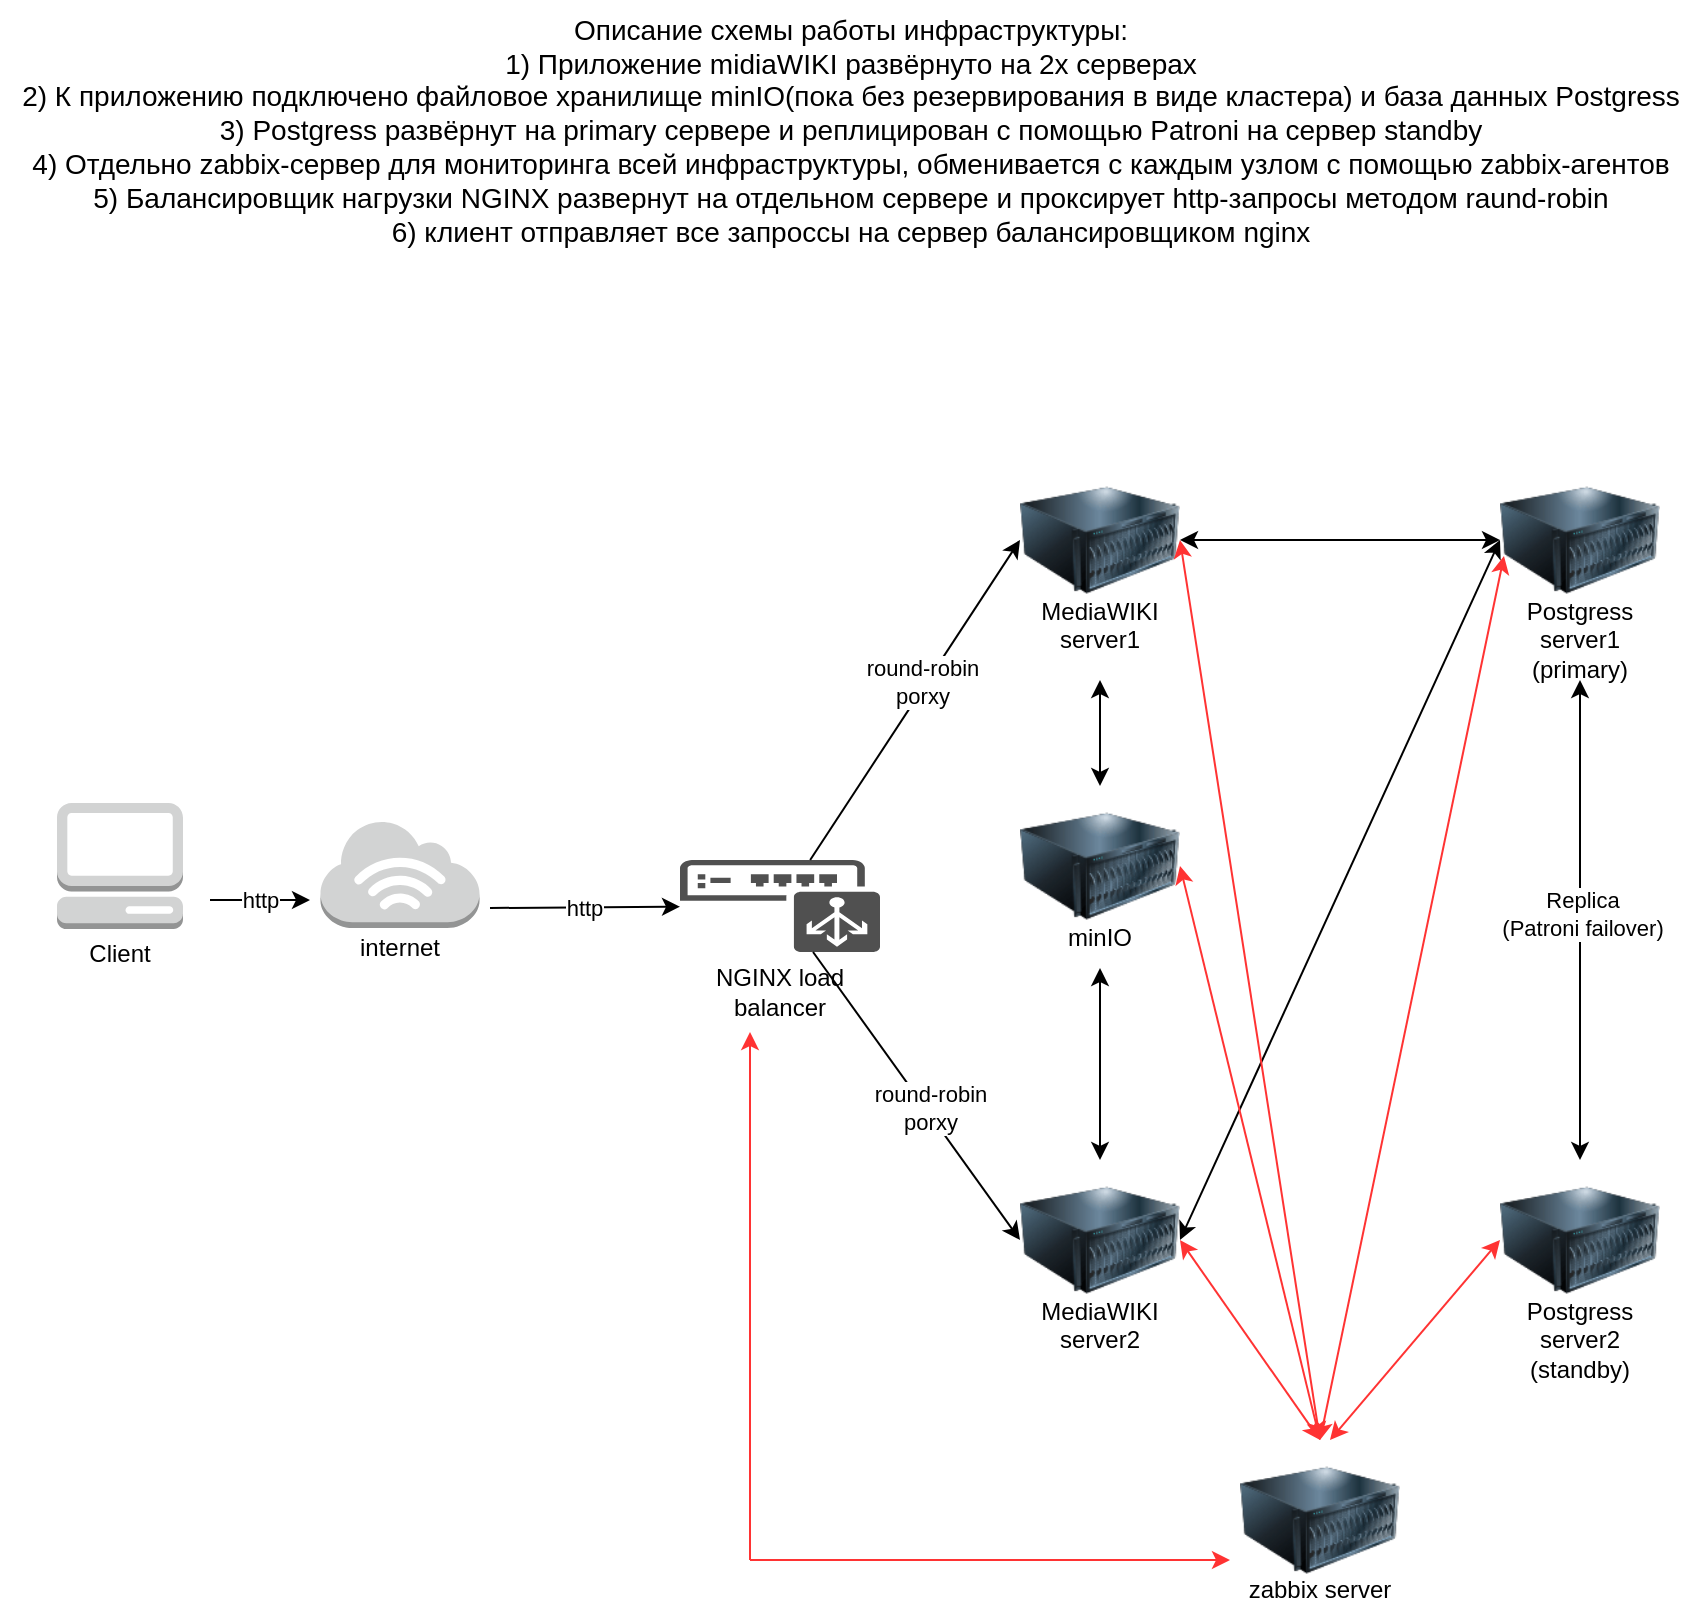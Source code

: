 <mxfile version="26.0.4">
  <diagram name="Page-1" id="7qHimAvfUeKamW3vZAAf">
    <mxGraphModel dx="714" dy="796" grid="1" gridSize="10" guides="1" tooltips="1" connect="1" arrows="1" fold="1" page="1" pageScale="1" pageWidth="850" pageHeight="1100" math="0" shadow="0">
      <root>
        <mxCell id="0" />
        <mxCell id="1" parent="0" />
        <mxCell id="t03cyn1CKyg57zqmeGDH-1" value="" style="image;html=1;image=img/lib/clip_art/computers/Server_128x128.png" parent="1" vertex="1">
          <mxGeometry x="510" y="320" width="80" height="80" as="geometry" />
        </mxCell>
        <mxCell id="t03cyn1CKyg57zqmeGDH-2" value="" style="image;html=1;image=img/lib/clip_art/computers/Server_128x128.png" parent="1" vertex="1">
          <mxGeometry x="510" y="670" width="80" height="80" as="geometry" />
        </mxCell>
        <mxCell id="t03cyn1CKyg57zqmeGDH-3" value="" style="image;html=1;image=img/lib/clip_art/computers/Server_128x128.png" parent="1" vertex="1">
          <mxGeometry x="750" y="320" width="80" height="80" as="geometry" />
        </mxCell>
        <mxCell id="t03cyn1CKyg57zqmeGDH-4" value="" style="image;html=1;image=img/lib/clip_art/computers/Server_128x128.png" parent="1" vertex="1">
          <mxGeometry x="750" y="670" width="80" height="80" as="geometry" />
        </mxCell>
        <mxCell id="t03cyn1CKyg57zqmeGDH-5" value="" style="outlineConnect=0;dashed=0;verticalLabelPosition=bottom;verticalAlign=top;align=center;html=1;shape=mxgraph.aws3.management_console;fillColor=#D2D3D3;gradientColor=none;" parent="1" vertex="1">
          <mxGeometry x="28.5" y="491.5" width="63" height="63" as="geometry" />
        </mxCell>
        <mxCell id="t03cyn1CKyg57zqmeGDH-6" value="" style="image;html=1;image=img/lib/clip_art/computers/Server_128x128.png" parent="1" vertex="1">
          <mxGeometry x="620" y="810" width="80" height="80" as="geometry" />
        </mxCell>
        <mxCell id="t03cyn1CKyg57zqmeGDH-11" value="MediaWIKI server1&lt;div&gt;&lt;br&gt;&lt;/div&gt;" style="text;strokeColor=none;align=center;fillColor=none;html=1;verticalAlign=middle;whiteSpace=wrap;rounded=0;" parent="1" vertex="1">
          <mxGeometry x="505" y="390" width="90" height="40" as="geometry" />
        </mxCell>
        <mxCell id="t03cyn1CKyg57zqmeGDH-14" value="MediaWIKI server2&lt;div&gt;&lt;br&gt;&lt;/div&gt;" style="text;strokeColor=none;align=center;fillColor=none;html=1;verticalAlign=middle;whiteSpace=wrap;rounded=0;" parent="1" vertex="1">
          <mxGeometry x="505" y="740" width="90" height="40" as="geometry" />
        </mxCell>
        <mxCell id="t03cyn1CKyg57zqmeGDH-15" value="Postgress server1&lt;div&gt;(primary)&lt;/div&gt;" style="text;strokeColor=none;align=center;fillColor=none;html=1;verticalAlign=middle;whiteSpace=wrap;rounded=0;" parent="1" vertex="1">
          <mxGeometry x="745" y="390" width="90" height="40" as="geometry" />
        </mxCell>
        <mxCell id="t03cyn1CKyg57zqmeGDH-16" value="Postgress server2&lt;br&gt;(standby)" style="text;strokeColor=none;align=center;fillColor=none;html=1;verticalAlign=middle;whiteSpace=wrap;rounded=0;" parent="1" vertex="1">
          <mxGeometry x="745" y="740" width="90" height="40" as="geometry" />
        </mxCell>
        <mxCell id="t03cyn1CKyg57zqmeGDH-18" value="" style="sketch=0;pointerEvents=1;shadow=0;dashed=0;html=1;strokeColor=none;fillColor=#505050;labelPosition=center;verticalLabelPosition=bottom;verticalAlign=top;outlineConnect=0;align=center;shape=mxgraph.office.devices.load_balancer;" parent="1" vertex="1">
          <mxGeometry x="340" y="520" width="100" height="46" as="geometry" />
        </mxCell>
        <mxCell id="t03cyn1CKyg57zqmeGDH-19" value="&lt;div&gt;NGINX load balancer&lt;/div&gt;" style="text;strokeColor=none;align=center;fillColor=none;html=1;verticalAlign=middle;whiteSpace=wrap;rounded=0;" parent="1" vertex="1">
          <mxGeometry x="345" y="566" width="90" height="40" as="geometry" />
        </mxCell>
        <mxCell id="t03cyn1CKyg57zqmeGDH-20" value="&lt;div&gt;Client&lt;/div&gt;&lt;div&gt;&lt;br&gt;&lt;/div&gt;" style="text;strokeColor=none;align=center;fillColor=none;html=1;verticalAlign=middle;whiteSpace=wrap;rounded=0;" parent="1" vertex="1">
          <mxGeometry x="15" y="554" width="90" height="40" as="geometry" />
        </mxCell>
        <mxCell id="t03cyn1CKyg57zqmeGDH-21" value="" style="outlineConnect=0;dashed=0;verticalLabelPosition=bottom;verticalAlign=top;align=center;html=1;shape=mxgraph.aws3.internet_3;fillColor=#D2D3D3;gradientColor=none;" parent="1" vertex="1">
          <mxGeometry x="160.25" y="500" width="79.5" height="54" as="geometry" />
        </mxCell>
        <mxCell id="t03cyn1CKyg57zqmeGDH-22" value="&lt;div&gt;internet&lt;/div&gt;" style="text;strokeColor=none;align=center;fillColor=none;html=1;verticalAlign=middle;whiteSpace=wrap;rounded=0;" parent="1" vertex="1">
          <mxGeometry x="155" y="544" width="90" height="40" as="geometry" />
        </mxCell>
        <mxCell id="t03cyn1CKyg57zqmeGDH-23" value="zabbix server" style="text;strokeColor=none;align=center;fillColor=none;html=1;verticalAlign=middle;whiteSpace=wrap;rounded=0;" parent="1" vertex="1">
          <mxGeometry x="615" y="870" width="90" height="30" as="geometry" />
        </mxCell>
        <mxCell id="t03cyn1CKyg57zqmeGDH-26" value="http" style="endArrow=classic;html=1;rounded=0;" parent="1" edge="1">
          <mxGeometry width="50" height="50" relative="1" as="geometry">
            <mxPoint x="105" y="540" as="sourcePoint" />
            <mxPoint x="155" y="540" as="targetPoint" />
          </mxGeometry>
        </mxCell>
        <mxCell id="t03cyn1CKyg57zqmeGDH-27" value="http" style="endArrow=classic;html=1;rounded=0;exitX=1;exitY=0;exitDx=0;exitDy=0;" parent="1" source="t03cyn1CKyg57zqmeGDH-22" target="t03cyn1CKyg57zqmeGDH-18" edge="1">
          <mxGeometry width="50" height="50" relative="1" as="geometry">
            <mxPoint x="115" y="550" as="sourcePoint" />
            <mxPoint x="165" y="550" as="targetPoint" />
          </mxGeometry>
        </mxCell>
        <mxCell id="t03cyn1CKyg57zqmeGDH-28" value="" style="endArrow=classic;html=1;rounded=0;entryX=0;entryY=0.5;entryDx=0;entryDy=0;" parent="1" source="t03cyn1CKyg57zqmeGDH-18" target="t03cyn1CKyg57zqmeGDH-1" edge="1">
          <mxGeometry width="50" height="50" relative="1" as="geometry">
            <mxPoint x="415" y="700" as="sourcePoint" />
            <mxPoint x="465" y="650" as="targetPoint" />
          </mxGeometry>
        </mxCell>
        <mxCell id="t03cyn1CKyg57zqmeGDH-29" value="round-robin&lt;br&gt;porxy" style="edgeLabel;html=1;align=center;verticalAlign=middle;resizable=0;points=[];" parent="t03cyn1CKyg57zqmeGDH-28" vertex="1" connectable="0">
          <mxGeometry x="0.1" y="2" relative="1" as="geometry">
            <mxPoint as="offset" />
          </mxGeometry>
        </mxCell>
        <mxCell id="t03cyn1CKyg57zqmeGDH-30" value="" style="endArrow=classic;html=1;rounded=0;entryX=0;entryY=0.5;entryDx=0;entryDy=0;" parent="1" source="t03cyn1CKyg57zqmeGDH-18" target="t03cyn1CKyg57zqmeGDH-2" edge="1">
          <mxGeometry width="50" height="50" relative="1" as="geometry">
            <mxPoint x="432" y="530" as="sourcePoint" />
            <mxPoint x="515" y="470" as="targetPoint" />
          </mxGeometry>
        </mxCell>
        <mxCell id="t03cyn1CKyg57zqmeGDH-31" value="round-robin&lt;br&gt;porxy" style="edgeLabel;html=1;align=center;verticalAlign=middle;resizable=0;points=[];" parent="t03cyn1CKyg57zqmeGDH-30" vertex="1" connectable="0">
          <mxGeometry x="0.1" y="2" relative="1" as="geometry">
            <mxPoint as="offset" />
          </mxGeometry>
        </mxCell>
        <mxCell id="t03cyn1CKyg57zqmeGDH-32" value="" style="endArrow=classic;startArrow=classic;html=1;rounded=0;entryX=0.5;entryY=1;entryDx=0;entryDy=0;" parent="1" source="t03cyn1CKyg57zqmeGDH-4" target="t03cyn1CKyg57zqmeGDH-15" edge="1">
          <mxGeometry width="50" height="50" relative="1" as="geometry">
            <mxPoint x="415" y="700" as="sourcePoint" />
            <mxPoint x="465" y="650" as="targetPoint" />
          </mxGeometry>
        </mxCell>
        <mxCell id="t03cyn1CKyg57zqmeGDH-33" value="Replica&lt;br&gt;(Patroni failover)" style="edgeLabel;html=1;align=center;verticalAlign=middle;resizable=0;points=[];" parent="t03cyn1CKyg57zqmeGDH-32" vertex="1" connectable="0">
          <mxGeometry x="0.025" y="-1" relative="1" as="geometry">
            <mxPoint as="offset" />
          </mxGeometry>
        </mxCell>
        <mxCell id="t03cyn1CKyg57zqmeGDH-34" value="" style="endArrow=classic;startArrow=classic;html=1;rounded=0;exitX=1;exitY=0.5;exitDx=0;exitDy=0;entryX=0;entryY=0.5;entryDx=0;entryDy=0;" parent="1" source="t03cyn1CKyg57zqmeGDH-2" target="t03cyn1CKyg57zqmeGDH-3" edge="1">
          <mxGeometry width="50" height="50" relative="1" as="geometry">
            <mxPoint x="415" y="700" as="sourcePoint" />
            <mxPoint x="465" y="650" as="targetPoint" />
          </mxGeometry>
        </mxCell>
        <mxCell id="t03cyn1CKyg57zqmeGDH-35" value="" style="endArrow=classic;startArrow=classic;html=1;rounded=0;exitX=1;exitY=0.5;exitDx=0;exitDy=0;entryX=0;entryY=0.5;entryDx=0;entryDy=0;" parent="1" source="t03cyn1CKyg57zqmeGDH-1" target="t03cyn1CKyg57zqmeGDH-3" edge="1">
          <mxGeometry width="50" height="50" relative="1" as="geometry">
            <mxPoint x="600" y="720" as="sourcePoint" />
            <mxPoint x="760" y="410" as="targetPoint" />
          </mxGeometry>
        </mxCell>
        <mxCell id="t03cyn1CKyg57zqmeGDH-37" value="" style="image;html=1;image=img/lib/clip_art/computers/Server_128x128.png" parent="1" vertex="1">
          <mxGeometry x="510" y="483" width="80" height="80" as="geometry" />
        </mxCell>
        <mxCell id="t03cyn1CKyg57zqmeGDH-38" value="minIO" style="text;strokeColor=none;align=center;fillColor=none;html=1;verticalAlign=middle;whiteSpace=wrap;rounded=0;" parent="1" vertex="1">
          <mxGeometry x="505" y="544" width="90" height="30" as="geometry" />
        </mxCell>
        <mxCell id="t03cyn1CKyg57zqmeGDH-39" value="" style="endArrow=classic;startArrow=classic;html=1;rounded=0;exitX=0.5;exitY=1;exitDx=0;exitDy=0;entryX=0.5;entryY=0;entryDx=0;entryDy=0;" parent="1" source="t03cyn1CKyg57zqmeGDH-11" target="t03cyn1CKyg57zqmeGDH-37" edge="1">
          <mxGeometry width="50" height="50" relative="1" as="geometry">
            <mxPoint x="415" y="700" as="sourcePoint" />
            <mxPoint x="465" y="650" as="targetPoint" />
          </mxGeometry>
        </mxCell>
        <mxCell id="t03cyn1CKyg57zqmeGDH-40" value="" style="endArrow=classic;startArrow=classic;html=1;rounded=0;exitX=0.5;exitY=1;exitDx=0;exitDy=0;entryX=0.5;entryY=0;entryDx=0;entryDy=0;" parent="1" source="t03cyn1CKyg57zqmeGDH-38" target="t03cyn1CKyg57zqmeGDH-2" edge="1">
          <mxGeometry width="50" height="50" relative="1" as="geometry">
            <mxPoint x="560" y="440" as="sourcePoint" />
            <mxPoint x="560" y="493" as="targetPoint" />
          </mxGeometry>
        </mxCell>
        <mxCell id="t03cyn1CKyg57zqmeGDH-42" value="" style="endArrow=classic;startArrow=classic;html=1;rounded=0;exitX=0.5;exitY=0;exitDx=0;exitDy=0;entryX=0.025;entryY=0.6;entryDx=0;entryDy=0;entryPerimeter=0;strokeColor=#FF3333;" parent="1" source="t03cyn1CKyg57zqmeGDH-6" target="t03cyn1CKyg57zqmeGDH-3" edge="1">
          <mxGeometry width="50" height="50" relative="1" as="geometry">
            <mxPoint x="415" y="700" as="sourcePoint" />
            <mxPoint x="465" y="650" as="targetPoint" />
          </mxGeometry>
        </mxCell>
        <mxCell id="t03cyn1CKyg57zqmeGDH-43" value="" style="endArrow=classic;startArrow=classic;html=1;rounded=0;entryX=0;entryY=0.5;entryDx=0;entryDy=0;strokeColor=#FF3333;" parent="1" target="t03cyn1CKyg57zqmeGDH-4" edge="1">
          <mxGeometry width="50" height="50" relative="1" as="geometry">
            <mxPoint x="665" y="810" as="sourcePoint" />
            <mxPoint x="762" y="378" as="targetPoint" />
          </mxGeometry>
        </mxCell>
        <mxCell id="t03cyn1CKyg57zqmeGDH-44" value="" style="endArrow=classic;startArrow=classic;html=1;rounded=0;exitX=0.5;exitY=0;exitDx=0;exitDy=0;entryX=1;entryY=0.5;entryDx=0;entryDy=0;strokeColor=#FF3333;" parent="1" source="t03cyn1CKyg57zqmeGDH-6" target="t03cyn1CKyg57zqmeGDH-37" edge="1">
          <mxGeometry width="50" height="50" relative="1" as="geometry">
            <mxPoint x="720" y="830" as="sourcePoint" />
            <mxPoint x="772" y="388" as="targetPoint" />
          </mxGeometry>
        </mxCell>
        <mxCell id="t03cyn1CKyg57zqmeGDH-45" value="" style="endArrow=classic;startArrow=classic;html=1;rounded=0;exitX=0.5;exitY=0;exitDx=0;exitDy=0;entryX=1;entryY=0.5;entryDx=0;entryDy=0;strokeColor=#FF3333;" parent="1" source="t03cyn1CKyg57zqmeGDH-6" target="t03cyn1CKyg57zqmeGDH-1" edge="1">
          <mxGeometry width="50" height="50" relative="1" as="geometry">
            <mxPoint x="730" y="840" as="sourcePoint" />
            <mxPoint x="782" y="398" as="targetPoint" />
          </mxGeometry>
        </mxCell>
        <mxCell id="t03cyn1CKyg57zqmeGDH-46" value="" style="endArrow=classic;startArrow=classic;html=1;rounded=0;exitX=0.5;exitY=0;exitDx=0;exitDy=0;entryX=1;entryY=0.5;entryDx=0;entryDy=0;strokeColor=#FF3333;" parent="1" source="t03cyn1CKyg57zqmeGDH-6" target="t03cyn1CKyg57zqmeGDH-2" edge="1">
          <mxGeometry width="50" height="50" relative="1" as="geometry">
            <mxPoint x="740" y="850" as="sourcePoint" />
            <mxPoint x="792" y="408" as="targetPoint" />
          </mxGeometry>
        </mxCell>
        <mxCell id="t03cyn1CKyg57zqmeGDH-49" value="" style="endArrow=classic;html=1;rounded=0;entryX=0.5;entryY=1;entryDx=0;entryDy=0;strokeColor=#FF3333;" parent="1" edge="1">
          <mxGeometry width="50" height="50" relative="1" as="geometry">
            <mxPoint x="375" y="870" as="sourcePoint" />
            <mxPoint x="375.0" y="606" as="targetPoint" />
          </mxGeometry>
        </mxCell>
        <mxCell id="t03cyn1CKyg57zqmeGDH-50" value="" style="endArrow=classic;html=1;rounded=0;entryX=0;entryY=0;entryDx=0;entryDy=0;strokeColor=#FF3333;" parent="1" target="t03cyn1CKyg57zqmeGDH-23" edge="1">
          <mxGeometry width="50" height="50" relative="1" as="geometry">
            <mxPoint x="375" y="870" as="sourcePoint" />
            <mxPoint x="400" y="616" as="targetPoint" />
          </mxGeometry>
        </mxCell>
        <mxCell id="t03cyn1CKyg57zqmeGDH-52" value="&lt;font style=&quot;font-size: 14px;&quot;&gt;Описание схемы работы инфраструктуры:&lt;br&gt;1) Приложение midiaWIKI развёрнуто на 2х серверах&lt;/font&gt;&lt;div&gt;&lt;font style=&quot;font-size: 14px;&quot;&gt;2) К приложению подключено файловое хранилище minIO(пока без резервирования в виде кластера) и база данных Postgress&lt;br&gt;3) Postgress развёрнут на primary сервере и реплицирован с помощью Patroni на сервер standby&lt;br&gt;4) Отдельно zabbix-сервер для мониторинга всей инфраструктуры, обменивается с каждым узлом с помощью zabbix-агентов&lt;br&gt;5) Балансировщик нагрузки NGINX развернут на отдельном сервере и проксирует http-запросы методом raund-robin&lt;br&gt;6) клиент отправляет все запроссы на сервер балансировщиком nginx&lt;/font&gt;&lt;/div&gt;" style="text;html=1;align=center;verticalAlign=middle;resizable=0;points=[];autosize=1;strokeColor=none;fillColor=none;" parent="1" vertex="1">
          <mxGeometry y="90" width="850" height="130" as="geometry" />
        </mxCell>
      </root>
    </mxGraphModel>
  </diagram>
</mxfile>
